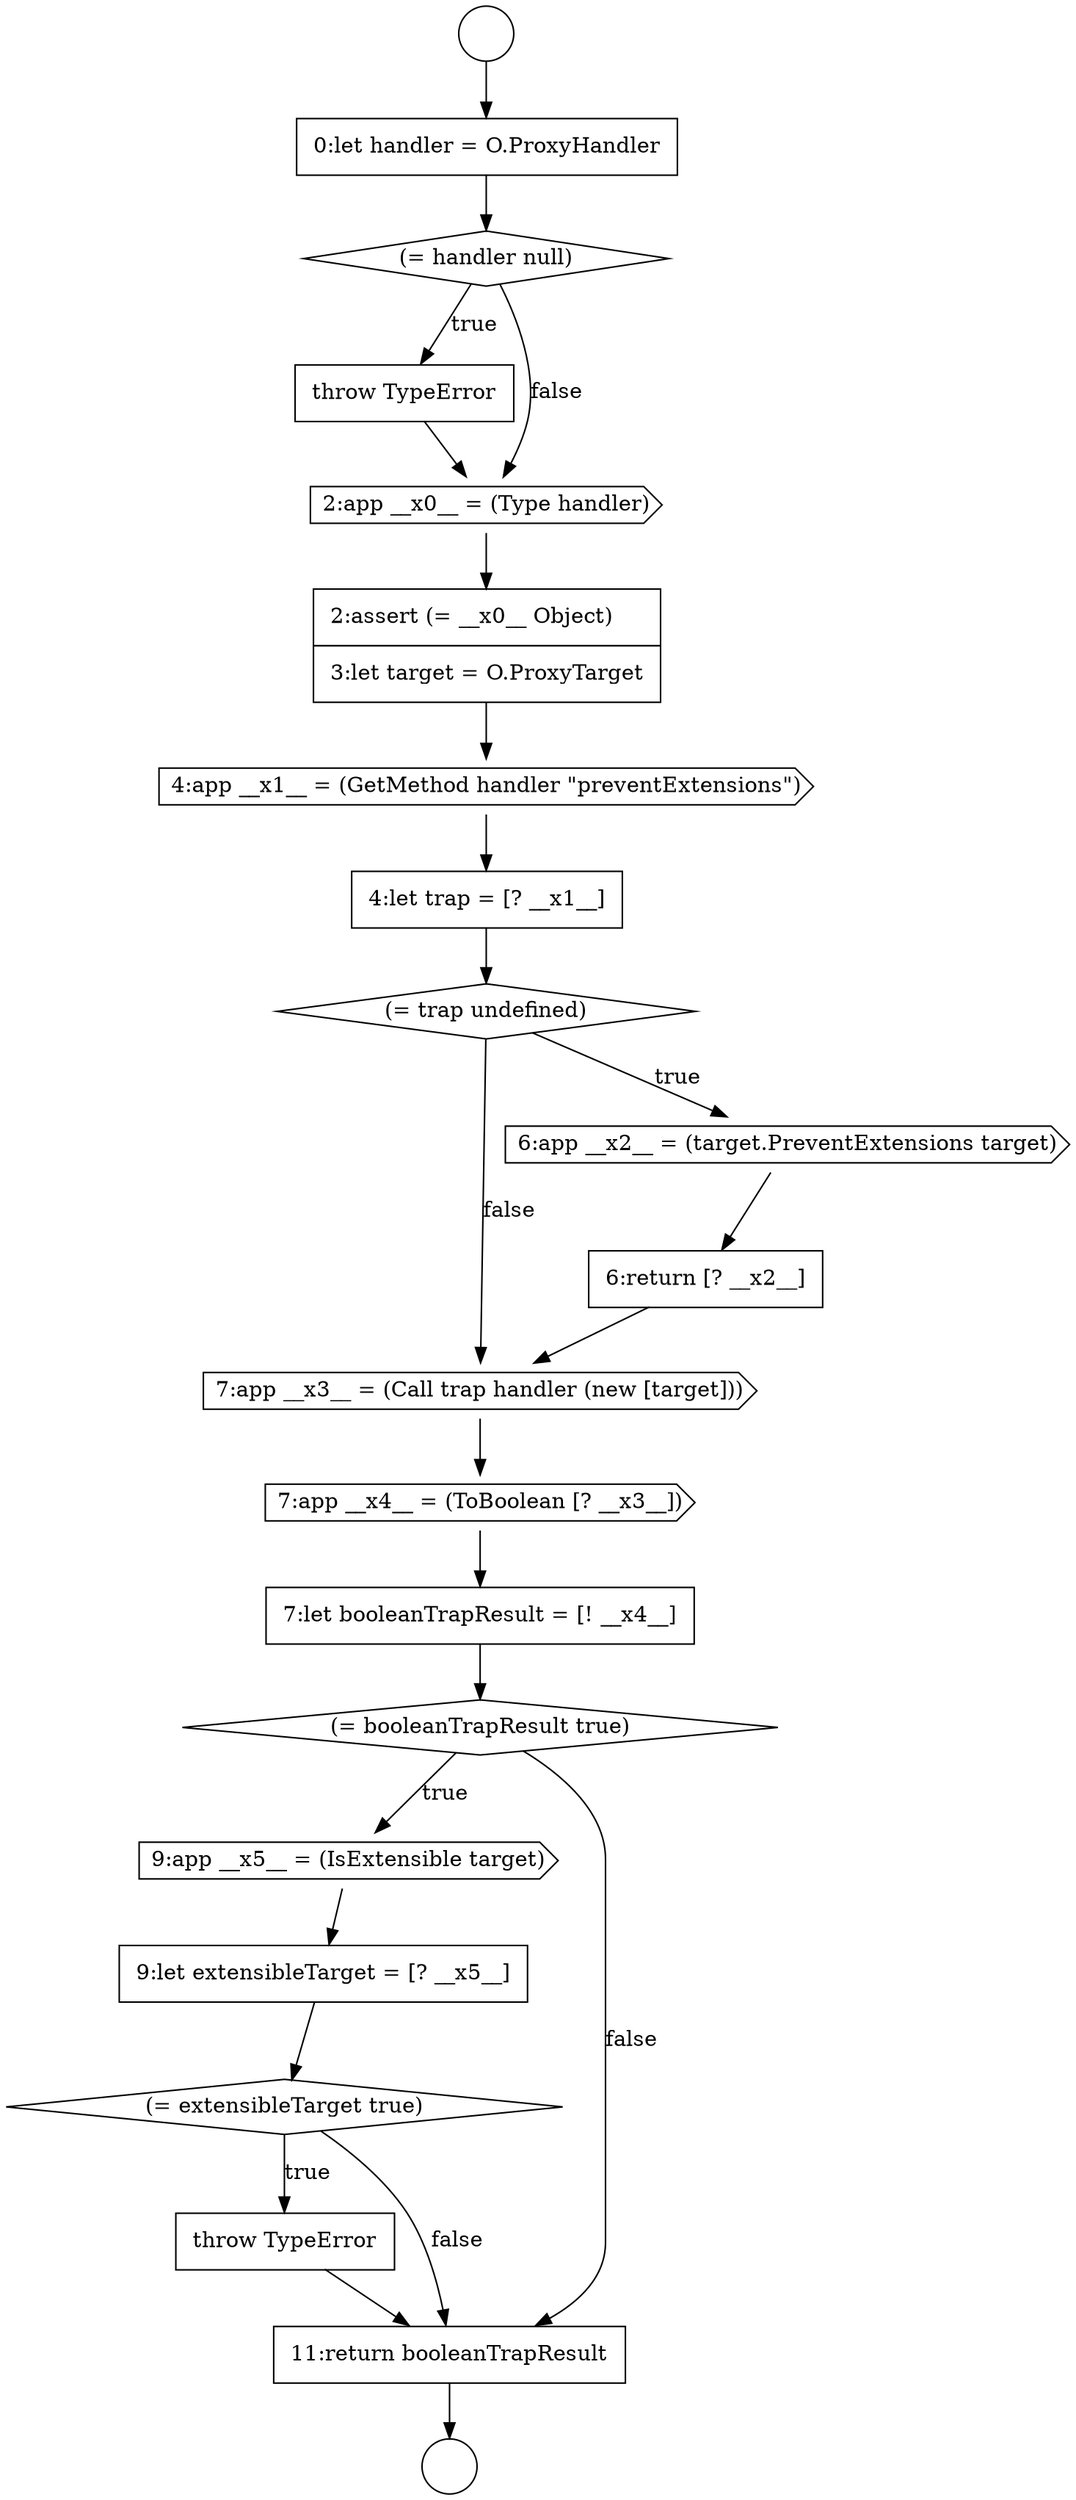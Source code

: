 digraph {
  node3248 [shape=none, margin=0, label=<<font color="black">
    <table border="0" cellborder="1" cellspacing="0" cellpadding="10">
      <tr><td align="left">9:let extensibleTarget = [? __x5__]</td></tr>
    </table>
  </font>> color="black" fillcolor="white" style=filled]
  node3231 [shape=circle label=" " color="black" fillcolor="white" style=filled]
  node3243 [shape=cds, label=<<font color="black">7:app __x3__ = (Call trap handler (new [target]))</font>> color="black" fillcolor="white" style=filled]
  node3237 [shape=none, margin=0, label=<<font color="black">
    <table border="0" cellborder="1" cellspacing="0" cellpadding="10">
      <tr><td align="left">2:assert (= __x0__ Object)</td></tr>
      <tr><td align="left">3:let target = O.ProxyTarget</td></tr>
    </table>
  </font>> color="black" fillcolor="white" style=filled]
  node3241 [shape=cds, label=<<font color="black">6:app __x2__ = (target.PreventExtensions target)</font>> color="black" fillcolor="white" style=filled]
  node3246 [shape=diamond, label=<<font color="black">(= booleanTrapResult true)</font>> color="black" fillcolor="white" style=filled]
  node3235 [shape=none, margin=0, label=<<font color="black">
    <table border="0" cellborder="1" cellspacing="0" cellpadding="10">
      <tr><td align="left">throw TypeError</td></tr>
    </table>
  </font>> color="black" fillcolor="white" style=filled]
  node3232 [shape=circle label=" " color="black" fillcolor="white" style=filled]
  node3236 [shape=cds, label=<<font color="black">2:app __x0__ = (Type handler)</font>> color="black" fillcolor="white" style=filled]
  node3249 [shape=diamond, label=<<font color="black">(= extensibleTarget true)</font>> color="black" fillcolor="white" style=filled]
  node3239 [shape=none, margin=0, label=<<font color="black">
    <table border="0" cellborder="1" cellspacing="0" cellpadding="10">
      <tr><td align="left">4:let trap = [? __x1__]</td></tr>
    </table>
  </font>> color="black" fillcolor="white" style=filled]
  node3233 [shape=none, margin=0, label=<<font color="black">
    <table border="0" cellborder="1" cellspacing="0" cellpadding="10">
      <tr><td align="left">0:let handler = O.ProxyHandler</td></tr>
    </table>
  </font>> color="black" fillcolor="white" style=filled]
  node3250 [shape=none, margin=0, label=<<font color="black">
    <table border="0" cellborder="1" cellspacing="0" cellpadding="10">
      <tr><td align="left">throw TypeError</td></tr>
    </table>
  </font>> color="black" fillcolor="white" style=filled]
  node3242 [shape=none, margin=0, label=<<font color="black">
    <table border="0" cellborder="1" cellspacing="0" cellpadding="10">
      <tr><td align="left">6:return [? __x2__]</td></tr>
    </table>
  </font>> color="black" fillcolor="white" style=filled]
  node3247 [shape=cds, label=<<font color="black">9:app __x5__ = (IsExtensible target)</font>> color="black" fillcolor="white" style=filled]
  node3234 [shape=diamond, label=<<font color="black">(= handler null)</font>> color="black" fillcolor="white" style=filled]
  node3240 [shape=diamond, label=<<font color="black">(= trap undefined)</font>> color="black" fillcolor="white" style=filled]
  node3251 [shape=none, margin=0, label=<<font color="black">
    <table border="0" cellborder="1" cellspacing="0" cellpadding="10">
      <tr><td align="left">11:return booleanTrapResult</td></tr>
    </table>
  </font>> color="black" fillcolor="white" style=filled]
  node3238 [shape=cds, label=<<font color="black">4:app __x1__ = (GetMethod handler &quot;preventExtensions&quot;)</font>> color="black" fillcolor="white" style=filled]
  node3244 [shape=cds, label=<<font color="black">7:app __x4__ = (ToBoolean [? __x3__])</font>> color="black" fillcolor="white" style=filled]
  node3245 [shape=none, margin=0, label=<<font color="black">
    <table border="0" cellborder="1" cellspacing="0" cellpadding="10">
      <tr><td align="left">7:let booleanTrapResult = [! __x4__]</td></tr>
    </table>
  </font>> color="black" fillcolor="white" style=filled]
  node3249 -> node3250 [label=<<font color="black">true</font>> color="black"]
  node3249 -> node3251 [label=<<font color="black">false</font>> color="black"]
  node3250 -> node3251 [ color="black"]
  node3245 -> node3246 [ color="black"]
  node3231 -> node3233 [ color="black"]
  node3241 -> node3242 [ color="black"]
  node3238 -> node3239 [ color="black"]
  node3237 -> node3238 [ color="black"]
  node3244 -> node3245 [ color="black"]
  node3240 -> node3241 [label=<<font color="black">true</font>> color="black"]
  node3240 -> node3243 [label=<<font color="black">false</font>> color="black"]
  node3246 -> node3247 [label=<<font color="black">true</font>> color="black"]
  node3246 -> node3251 [label=<<font color="black">false</font>> color="black"]
  node3233 -> node3234 [ color="black"]
  node3247 -> node3248 [ color="black"]
  node3235 -> node3236 [ color="black"]
  node3242 -> node3243 [ color="black"]
  node3234 -> node3235 [label=<<font color="black">true</font>> color="black"]
  node3234 -> node3236 [label=<<font color="black">false</font>> color="black"]
  node3248 -> node3249 [ color="black"]
  node3239 -> node3240 [ color="black"]
  node3236 -> node3237 [ color="black"]
  node3251 -> node3232 [ color="black"]
  node3243 -> node3244 [ color="black"]
}
